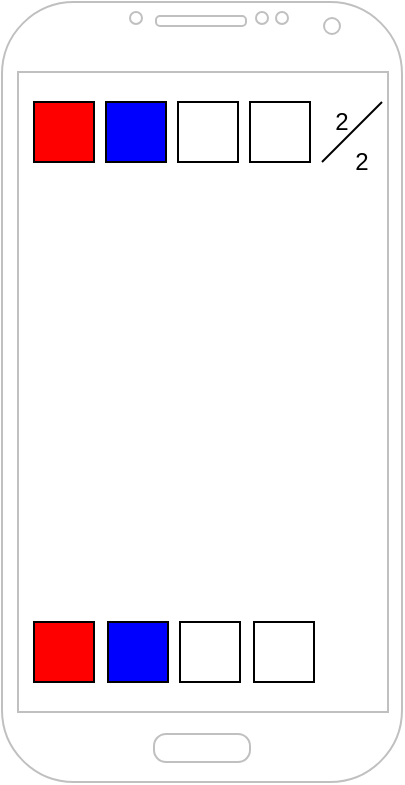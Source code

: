 <mxfile version="13.7.6" type="device"><diagram id="ILtx6-4KYQesgIcrfQlJ" name="Page-1"><mxGraphModel dx="1422" dy="794" grid="1" gridSize="10" guides="1" tooltips="1" connect="1" arrows="1" fold="1" page="1" pageScale="1" pageWidth="850" pageHeight="1100" math="0" shadow="0"><root><mxCell id="0"/><mxCell id="1" parent="0"/><mxCell id="LPwfxQC3zyApeTyRln7R-1" value="" style="verticalLabelPosition=bottom;verticalAlign=top;html=1;shadow=0;dashed=0;strokeWidth=1;shape=mxgraph.android.phone2;strokeColor=#c0c0c0;" vertex="1" parent="1"><mxGeometry x="160" y="80" width="200" height="390" as="geometry"/></mxCell><mxCell id="LPwfxQC3zyApeTyRln7R-2" value="" style="rounded=0;whiteSpace=wrap;html=1;fillColor=#FF0000;" vertex="1" parent="1"><mxGeometry x="176" y="390" width="30" height="30" as="geometry"/></mxCell><mxCell id="LPwfxQC3zyApeTyRln7R-3" value="" style="rounded=0;whiteSpace=wrap;html=1;fillColor=#0000FF;" vertex="1" parent="1"><mxGeometry x="213" y="390" width="30" height="30" as="geometry"/></mxCell><mxCell id="LPwfxQC3zyApeTyRln7R-4" value="" style="rounded=0;whiteSpace=wrap;html=1;" vertex="1" parent="1"><mxGeometry x="249" y="390" width="30" height="30" as="geometry"/></mxCell><mxCell id="LPwfxQC3zyApeTyRln7R-5" value="" style="rounded=0;whiteSpace=wrap;html=1;" vertex="1" parent="1"><mxGeometry x="286" y="390" width="30" height="30" as="geometry"/></mxCell><mxCell id="LPwfxQC3zyApeTyRln7R-6" value="" style="rounded=0;whiteSpace=wrap;html=1;fillColor=#FF0000;" vertex="1" parent="1"><mxGeometry x="176" y="130" width="30" height="30" as="geometry"/></mxCell><mxCell id="LPwfxQC3zyApeTyRln7R-7" value="" style="rounded=0;whiteSpace=wrap;html=1;fillColor=#0000FF;" vertex="1" parent="1"><mxGeometry x="212" y="130" width="30" height="30" as="geometry"/></mxCell><mxCell id="LPwfxQC3zyApeTyRln7R-8" value="" style="rounded=0;whiteSpace=wrap;html=1;" vertex="1" parent="1"><mxGeometry x="248" y="130" width="30" height="30" as="geometry"/></mxCell><mxCell id="LPwfxQC3zyApeTyRln7R-9" value="" style="rounded=0;whiteSpace=wrap;html=1;" vertex="1" parent="1"><mxGeometry x="284" y="130" width="30" height="30" as="geometry"/></mxCell><mxCell id="LPwfxQC3zyApeTyRln7R-10" value="" style="endArrow=none;html=1;exitX=0;exitY=0.5;exitDx=0;exitDy=0;" edge="1" parent="1" source="LPwfxQC3zyApeTyRln7R-15"><mxGeometry width="50" height="50" relative="1" as="geometry"><mxPoint x="310" y="170" as="sourcePoint"/><mxPoint x="350" y="130" as="targetPoint"/></mxGeometry></mxCell><mxCell id="LPwfxQC3zyApeTyRln7R-14" value="2" style="text;html=1;strokeColor=none;fillColor=none;align=center;verticalAlign=middle;whiteSpace=wrap;rounded=0;" vertex="1" parent="1"><mxGeometry x="310" y="130" width="40" height="20" as="geometry"/></mxCell><mxCell id="LPwfxQC3zyApeTyRln7R-15" value="2" style="text;html=1;strokeColor=none;fillColor=none;align=center;verticalAlign=middle;whiteSpace=wrap;rounded=0;" vertex="1" parent="1"><mxGeometry x="320" y="150" width="40" height="20" as="geometry"/></mxCell></root></mxGraphModel></diagram></mxfile>